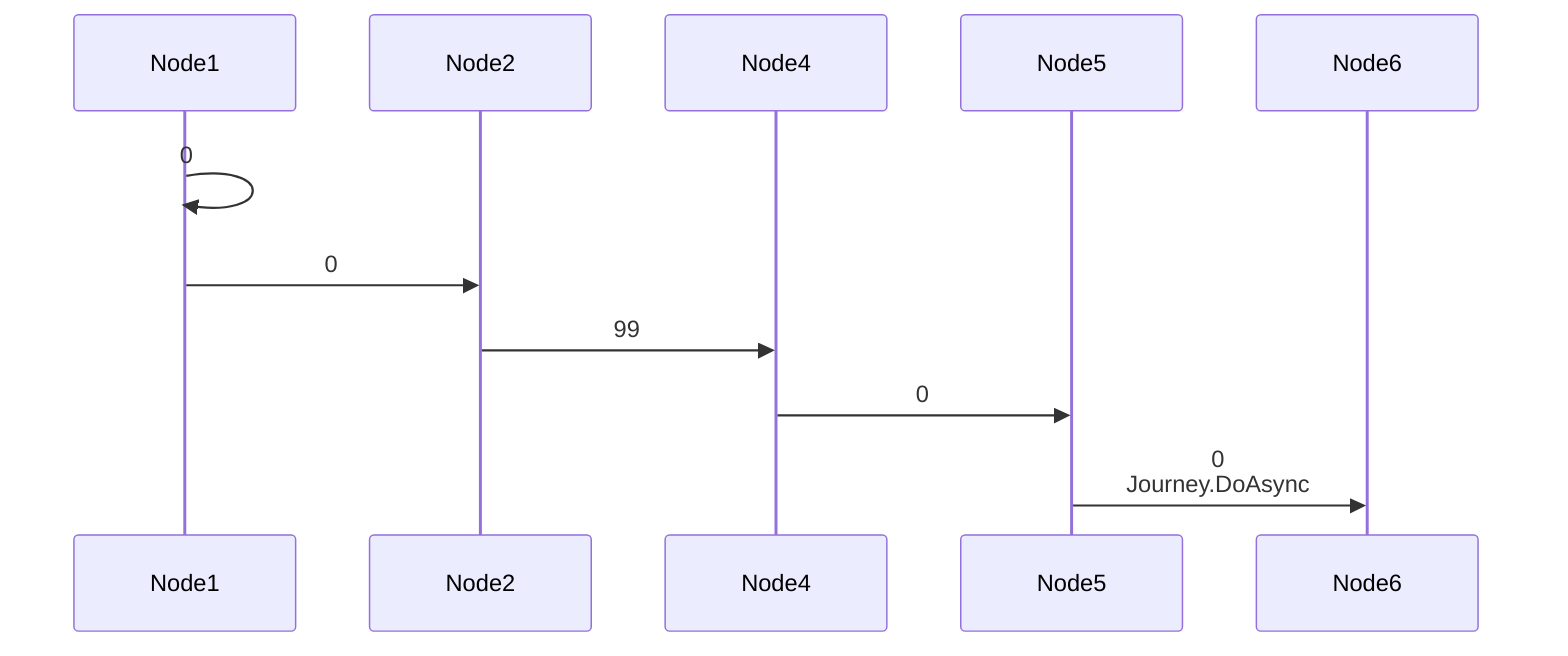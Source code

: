 ﻿sequenceDiagram
Node1->>Node1:0
Node1->>Node2:0
Node2->>Node4:99
Node4->>Node5:0
Node5->>Node6:0<br>Journey.DoAsync